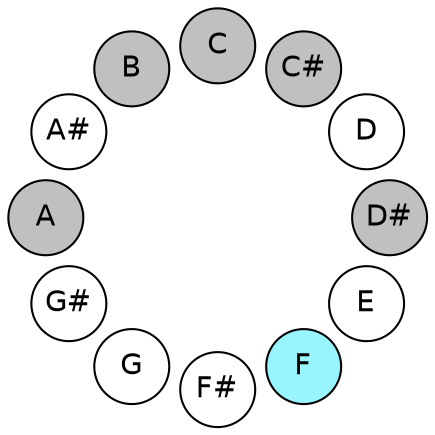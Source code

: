 
graph {

layout = circo;
mindist = .1

node [shape = circle, fontname = Helvetica, margin = 0, style = filled]
edge [style=invis]

subgraph 1 {
	"E" -- "F" -- "F#" -- "G" -- "G#" -- "A" -- "A#" -- "B" -- "C" -- "C#" -- "D" -- "D#" -- "E"
}

"C" [fillcolor = gray];
"C#" [fillcolor = gray];
"D" [fillcolor = white];
"D#" [fillcolor = gray];
"E" [fillcolor = white];
"F" [fillcolor = cadetblue1];
"F#" [fillcolor = white];
"G" [fillcolor = white];
"G#" [fillcolor = white];
"A" [fillcolor = gray];
"A#" [fillcolor = white];
"B" [fillcolor = gray];
}
